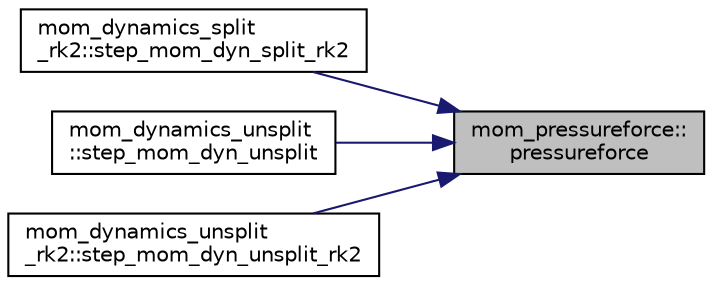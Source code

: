 digraph "mom_pressureforce::pressureforce"
{
 // INTERACTIVE_SVG=YES
 // LATEX_PDF_SIZE
  edge [fontname="Helvetica",fontsize="10",labelfontname="Helvetica",labelfontsize="10"];
  node [fontname="Helvetica",fontsize="10",shape=record];
  rankdir="RL";
  Node1 [label="mom_pressureforce::\lpressureforce",height=0.2,width=0.4,color="black", fillcolor="grey75", style="filled", fontcolor="black",tooltip="A thin layer between the model and the Boussinesq and non-Boussinesq pressure force routines."];
  Node1 -> Node2 [dir="back",color="midnightblue",fontsize="10",style="solid",fontname="Helvetica"];
  Node2 [label="mom_dynamics_split\l_rk2::step_mom_dyn_split_rk2",height=0.2,width=0.4,color="black", fillcolor="white", style="filled",URL="$namespacemom__dynamics__split__rk2.html#a976e700971f232fc11bc69b31d611c32",tooltip="RK2 splitting for time stepping MOM adiabatic dynamics."];
  Node1 -> Node3 [dir="back",color="midnightblue",fontsize="10",style="solid",fontname="Helvetica"];
  Node3 [label="mom_dynamics_unsplit\l::step_mom_dyn_unsplit",height=0.2,width=0.4,color="black", fillcolor="white", style="filled",URL="$namespacemom__dynamics__unsplit.html#ab72d911d187f9247b6cc72d87e815370",tooltip="Step the MOM6 dynamics using an unsplit mixed 2nd order (for continuity) and 3rd order (for the invis..."];
  Node1 -> Node4 [dir="back",color="midnightblue",fontsize="10",style="solid",fontname="Helvetica"];
  Node4 [label="mom_dynamics_unsplit\l_rk2::step_mom_dyn_unsplit_rk2",height=0.2,width=0.4,color="black", fillcolor="white", style="filled",URL="$namespacemom__dynamics__unsplit__rk2.html#a25424d65cc3339442e528c0a92b173a3",tooltip="Step the MOM6 dynamics using an unsplit quasi-2nd order Runge-Kutta scheme."];
}
